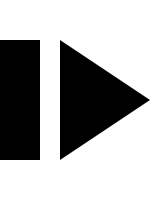 <mxfile version="15.2.7" type="device"><diagram id="EhhW3xQttqIZV80_lBOK" name="Page-1"><mxGraphModel dx="481" dy="280" grid="1" gridSize="10" guides="1" tooltips="1" connect="1" arrows="1" fold="1" page="1" pageScale="1" pageWidth="850" pageHeight="1100" math="0" shadow="0"><root><mxCell id="0"/><mxCell id="1" parent="0"/><mxCell id="v-UhejDBxEDzHSQXkdbg-1" value="" style="triangle;whiteSpace=wrap;html=1;fillColor=#000000;strokeWidth=4;rounded=0;arcSize=4;strokeColor=none;" vertex="1" parent="1"><mxGeometry x="120" y="370" width="45" height="60" as="geometry"/></mxCell><mxCell id="v-UhejDBxEDzHSQXkdbg-2" value="" style="rounded=0;whiteSpace=wrap;html=1;strokeWidth=4;fillColor=none;strokeColor=none;" vertex="1" parent="1"><mxGeometry x="90" y="350" width="20" height="20" as="geometry"/></mxCell><mxCell id="v-UhejDBxEDzHSQXkdbg-4" value="" style="rounded=0;whiteSpace=wrap;html=1;strokeWidth=4;fillColor=#000000;strokeColor=none;" vertex="1" parent="1"><mxGeometry x="90" y="370" width="20" height="60" as="geometry"/></mxCell><mxCell id="v-UhejDBxEDzHSQXkdbg-5" value="" style="rounded=0;whiteSpace=wrap;html=1;strokeWidth=4;fillColor=none;strokeColor=none;" vertex="1" parent="1"><mxGeometry x="90" y="430" width="20" height="20" as="geometry"/></mxCell></root></mxGraphModel></diagram></mxfile>